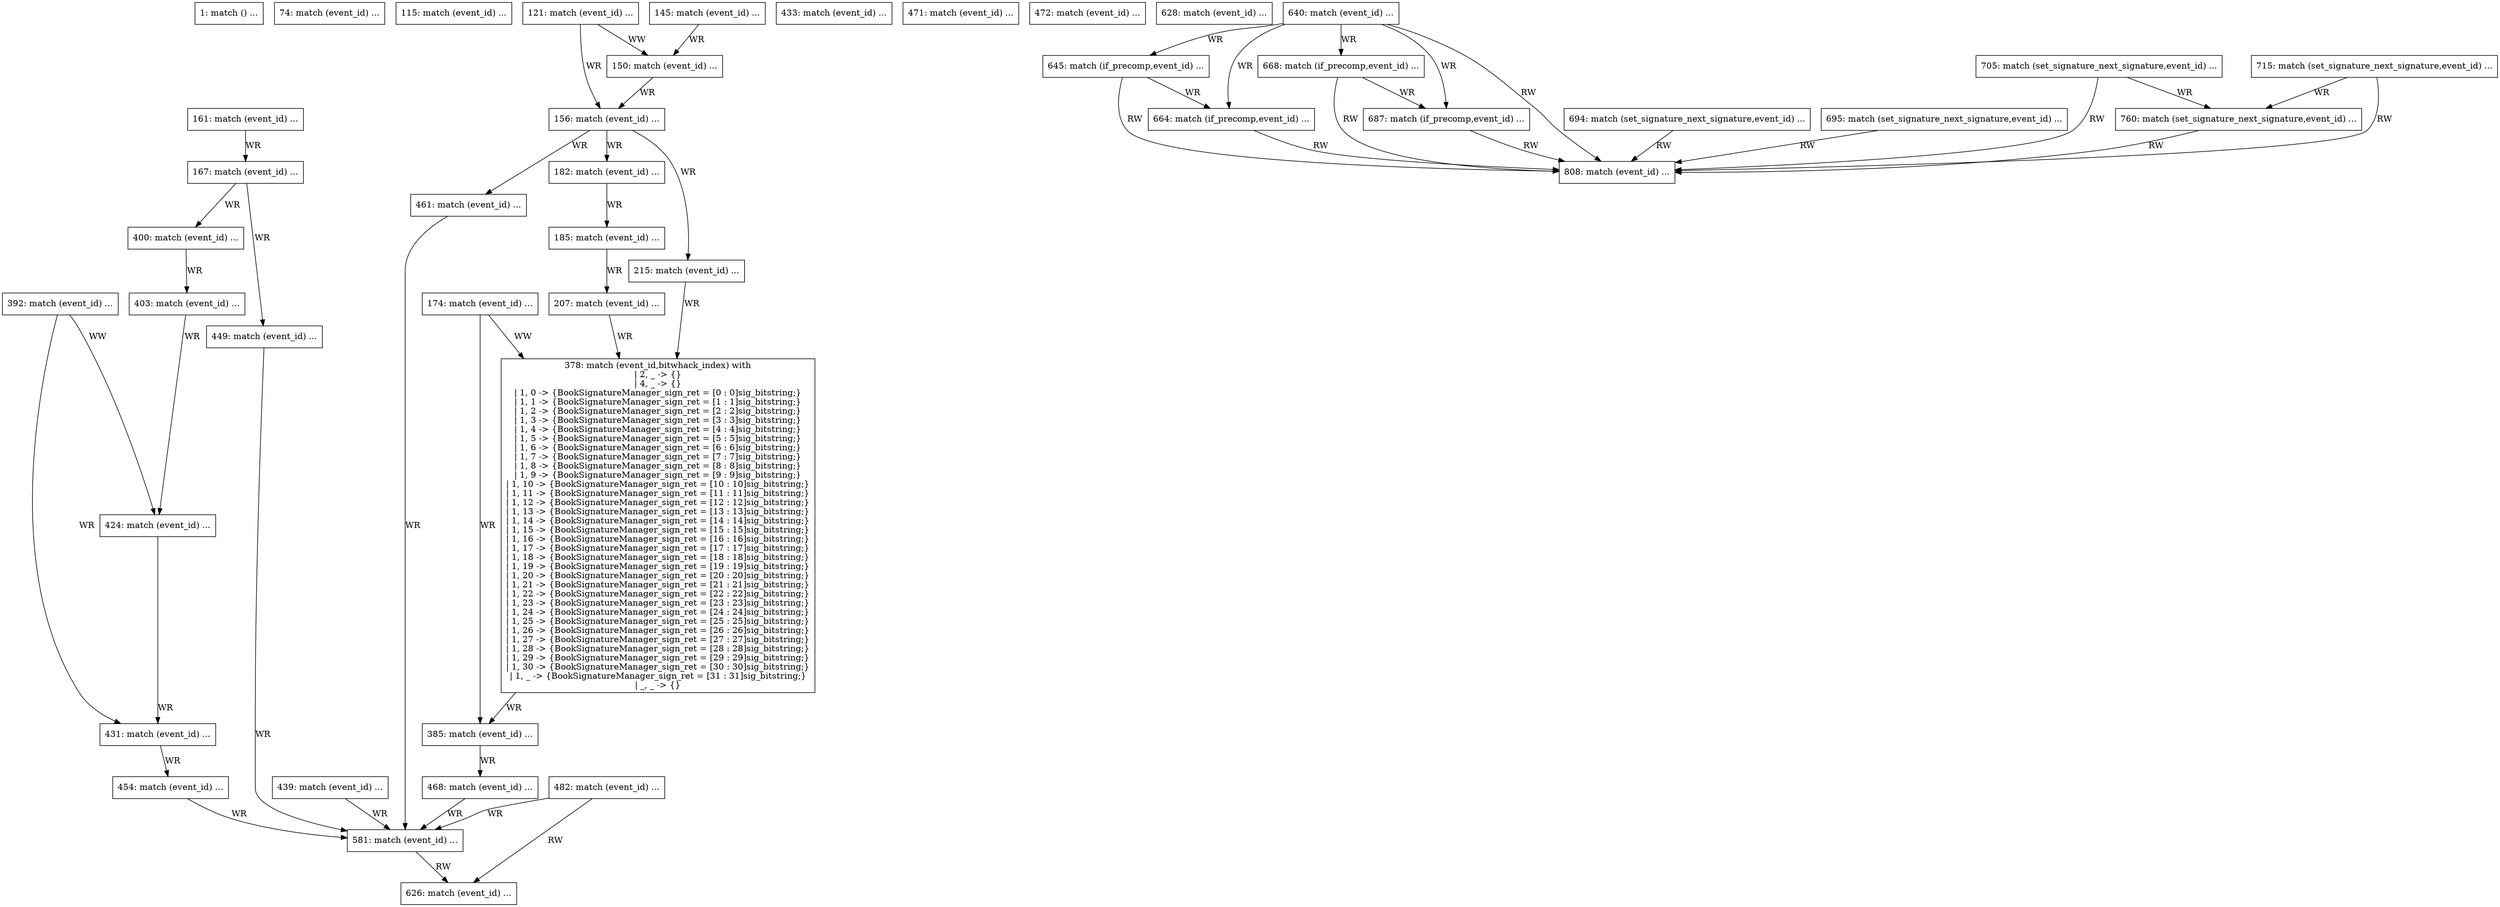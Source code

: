 digraph G {
  "1: match () ...
" [shape=box, ];
  "74: match (event_id) ...
" [shape=box, ];
  "115: match (event_id) ...
" [shape=box, ];
  "121: match (event_id) ...
" [shape=box, ];
  "145: match (event_id) ...
" [shape=box, ];
  "150: match (event_id) ...
" [shape=box, ];
  "156: match (event_id) ...
" [shape=box, ];
  "161: match (event_id) ...
" [shape=box, ];
  "167: match (event_id) ...
" [shape=box, ];
  "174: match (event_id) ...
" [shape=box, ];
  "182: match (event_id) ...
" [shape=box, ];
  "185: match (event_id) ...
" [shape=box, ];
  "207: match (event_id) ...
" [shape=box, ];
  "215: match (event_id) ...
" [shape=box, ];
  "378: match (event_id,bitwhack_index) with
| 2, _ -> {}
| 4, _ -> {}
| 1, 0 -> {BookSignatureManager_sign_ret = [0 : 0]sig_bitstring;}
| 1, 1 -> {BookSignatureManager_sign_ret = [1 : 1]sig_bitstring;}
| 1, 2 -> {BookSignatureManager_sign_ret = [2 : 2]sig_bitstring;}
| 1, 3 -> {BookSignatureManager_sign_ret = [3 : 3]sig_bitstring;}
| 1, 4 -> {BookSignatureManager_sign_ret = [4 : 4]sig_bitstring;}
| 1, 5 -> {BookSignatureManager_sign_ret = [5 : 5]sig_bitstring;}
| 1, 6 -> {BookSignatureManager_sign_ret = [6 : 6]sig_bitstring;}
| 1, 7 -> {BookSignatureManager_sign_ret = [7 : 7]sig_bitstring;}
| 1, 8 -> {BookSignatureManager_sign_ret = [8 : 8]sig_bitstring;}
| 1, 9 -> {BookSignatureManager_sign_ret = [9 : 9]sig_bitstring;}
| 1, 10 -> {BookSignatureManager_sign_ret = [10 : 10]sig_bitstring;}
| 1, 11 -> {BookSignatureManager_sign_ret = [11 : 11]sig_bitstring;}
| 1, 12 -> {BookSignatureManager_sign_ret = [12 : 12]sig_bitstring;}
| 1, 13 -> {BookSignatureManager_sign_ret = [13 : 13]sig_bitstring;}
| 1, 14 -> {BookSignatureManager_sign_ret = [14 : 14]sig_bitstring;}
| 1, 15 -> {BookSignatureManager_sign_ret = [15 : 15]sig_bitstring;}
| 1, 16 -> {BookSignatureManager_sign_ret = [16 : 16]sig_bitstring;}
| 1, 17 -> {BookSignatureManager_sign_ret = [17 : 17]sig_bitstring;}
| 1, 18 -> {BookSignatureManager_sign_ret = [18 : 18]sig_bitstring;}
| 1, 19 -> {BookSignatureManager_sign_ret = [19 : 19]sig_bitstring;}
| 1, 20 -> {BookSignatureManager_sign_ret = [20 : 20]sig_bitstring;}
| 1, 21 -> {BookSignatureManager_sign_ret = [21 : 21]sig_bitstring;}
| 1, 22 -> {BookSignatureManager_sign_ret = [22 : 22]sig_bitstring;}
| 1, 23 -> {BookSignatureManager_sign_ret = [23 : 23]sig_bitstring;}
| 1, 24 -> {BookSignatureManager_sign_ret = [24 : 24]sig_bitstring;}
| 1, 25 -> {BookSignatureManager_sign_ret = [25 : 25]sig_bitstring;}
| 1, 26 -> {BookSignatureManager_sign_ret = [26 : 26]sig_bitstring;}
| 1, 27 -> {BookSignatureManager_sign_ret = [27 : 27]sig_bitstring;}
| 1, 28 -> {BookSignatureManager_sign_ret = [28 : 28]sig_bitstring;}
| 1, 29 -> {BookSignatureManager_sign_ret = [29 : 29]sig_bitstring;}
| 1, 30 -> {BookSignatureManager_sign_ret = [30 : 30]sig_bitstring;}
| 1, _ -> {BookSignatureManager_sign_ret = [31 : 31]sig_bitstring;}
| _, _ -> {}" [
  shape=box, ];
  "385: match (event_id) ...
" [shape=box, ];
  "392: match (event_id) ...
" [shape=box, ];
  "400: match (event_id) ...
" [shape=box, ];
  "403: match (event_id) ...
" [shape=box, ];
  "424: match (event_id) ...
" [shape=box, ];
  "431: match (event_id) ...
" [shape=box, ];
  "433: match (event_id) ...
" [shape=box, ];
  "439: match (event_id) ...
" [shape=box, ];
  "449: match (event_id) ...
" [shape=box, ];
  "454: match (event_id) ...
" [shape=box, ];
  "461: match (event_id) ...
" [shape=box, ];
  "468: match (event_id) ...
" [shape=box, ];
  "471: match (event_id) ...
" [shape=box, ];
  "472: match (event_id) ...
" [shape=box, ];
  "482: match (event_id) ...
" [shape=box, ];
  "581: match (event_id) ...
" [shape=box, ];
  "626: match (event_id) ...
" [shape=box, ];
  "628: match (event_id) ...
" [shape=box, ];
  "640: match (event_id) ...
" [shape=box, ];
  "645: match (if_precomp,event_id) ...
" [shape=box, ];
  "664: match (if_precomp,event_id) ...
" [shape=box, ];
  "668: match (if_precomp,event_id) ...
" [shape=box, ];
  "687: match (if_precomp,event_id) ...
" [shape=box, ];
  "694: match (set_signature_next_signature,event_id) ...
" [shape=box, ];
  "695: match (set_signature_next_signature,event_id) ...
" [shape=box, ];
  "705: match (set_signature_next_signature,event_id) ...
" [shape=box, ];
  "715: match (set_signature_next_signature,event_id) ...
" [shape=box, ];
  "760: match (set_signature_next_signature,event_id) ...
" [shape=box, ];
  "808: match (event_id) ...
" [shape=box, ];
  
  
  "121: match (event_id) ...
" -> "150: match (event_id) ...
" [label="WW", ];
  "121: match (event_id) ...
" -> "156: match (event_id) ...
" [label="WR", ];
  "145: match (event_id) ...
" -> "150: match (event_id) ...
" [label="WR", ];
  "150: match (event_id) ...
" -> "156: match (event_id) ...
" [label="WR", ];
  "156: match (event_id) ...
" -> "182: match (event_id) ...
" [label="WR", ];
  "156: match (event_id) ...
" -> "215: match (event_id) ...
" [label="WR", ];
  "156: match (event_id) ...
" -> "461: match (event_id) ...
" [label="WR", ];
  "161: match (event_id) ...
" -> "167: match (event_id) ...
" [label="WR", ];
  "167: match (event_id) ...
" -> "400: match (event_id) ...
" [label="WR", ];
  "167: match (event_id) ...
" -> "449: match (event_id) ...
" [label="WR", ];
  "174: match (event_id) ...
" -> "378: match (event_id,bitwhack_index) with
| 2, _ -> {}
| 4, _ -> {}
| 1, 0 -> {BookSignatureManager_sign_ret = [0 : 0]sig_bitstring;}
| 1, 1 -> {BookSignatureManager_sign_ret = [1 : 1]sig_bitstring;}
| 1, 2 -> {BookSignatureManager_sign_ret = [2 : 2]sig_bitstring;}
| 1, 3 -> {BookSignatureManager_sign_ret = [3 : 3]sig_bitstring;}
| 1, 4 -> {BookSignatureManager_sign_ret = [4 : 4]sig_bitstring;}
| 1, 5 -> {BookSignatureManager_sign_ret = [5 : 5]sig_bitstring;}
| 1, 6 -> {BookSignatureManager_sign_ret = [6 : 6]sig_bitstring;}
| 1, 7 -> {BookSignatureManager_sign_ret = [7 : 7]sig_bitstring;}
| 1, 8 -> {BookSignatureManager_sign_ret = [8 : 8]sig_bitstring;}
| 1, 9 -> {BookSignatureManager_sign_ret = [9 : 9]sig_bitstring;}
| 1, 10 -> {BookSignatureManager_sign_ret = [10 : 10]sig_bitstring;}
| 1, 11 -> {BookSignatureManager_sign_ret = [11 : 11]sig_bitstring;}
| 1, 12 -> {BookSignatureManager_sign_ret = [12 : 12]sig_bitstring;}
| 1, 13 -> {BookSignatureManager_sign_ret = [13 : 13]sig_bitstring;}
| 1, 14 -> {BookSignatureManager_sign_ret = [14 : 14]sig_bitstring;}
| 1, 15 -> {BookSignatureManager_sign_ret = [15 : 15]sig_bitstring;}
| 1, 16 -> {BookSignatureManager_sign_ret = [16 : 16]sig_bitstring;}
| 1, 17 -> {BookSignatureManager_sign_ret = [17 : 17]sig_bitstring;}
| 1, 18 -> {BookSignatureManager_sign_ret = [18 : 18]sig_bitstring;}
| 1, 19 -> {BookSignatureManager_sign_ret = [19 : 19]sig_bitstring;}
| 1, 20 -> {BookSignatureManager_sign_ret = [20 : 20]sig_bitstring;}
| 1, 21 -> {BookSignatureManager_sign_ret = [21 : 21]sig_bitstring;}
| 1, 22 -> {BookSignatureManager_sign_ret = [22 : 22]sig_bitstring;}
| 1, 23 -> {BookSignatureManager_sign_ret = [23 : 23]sig_bitstring;}
| 1, 24 -> {BookSignatureManager_sign_ret = [24 : 24]sig_bitstring;}
| 1, 25 -> {BookSignatureManager_sign_ret = [25 : 25]sig_bitstring;}
| 1, 26 -> {BookSignatureManager_sign_ret = [26 : 26]sig_bitstring;}
| 1, 27 -> {BookSignatureManager_sign_ret = [27 : 27]sig_bitstring;}
| 1, 28 -> {BookSignatureManager_sign_ret = [28 : 28]sig_bitstring;}
| 1, 29 -> {BookSignatureManager_sign_ret = [29 : 29]sig_bitstring;}
| 1, 30 -> {BookSignatureManager_sign_ret = [30 : 30]sig_bitstring;}
| 1, _ -> {BookSignatureManager_sign_ret = [31 : 31]sig_bitstring;}
| _, _ -> {}" [
  label="WW", ];
  "174: match (event_id) ...
" -> "385: match (event_id) ...
" [label="WR", ];
  "182: match (event_id) ...
" -> "185: match (event_id) ...
" [label="WR", ];
  "185: match (event_id) ...
" -> "207: match (event_id) ...
" [label="WR", ];
  "207: match (event_id) ...
" -> "378: match (event_id,bitwhack_index) with
| 2, _ -> {}
| 4, _ -> {}
| 1, 0 -> {BookSignatureManager_sign_ret = [0 : 0]sig_bitstring;}
| 1, 1 -> {BookSignatureManager_sign_ret = [1 : 1]sig_bitstring;}
| 1, 2 -> {BookSignatureManager_sign_ret = [2 : 2]sig_bitstring;}
| 1, 3 -> {BookSignatureManager_sign_ret = [3 : 3]sig_bitstring;}
| 1, 4 -> {BookSignatureManager_sign_ret = [4 : 4]sig_bitstring;}
| 1, 5 -> {BookSignatureManager_sign_ret = [5 : 5]sig_bitstring;}
| 1, 6 -> {BookSignatureManager_sign_ret = [6 : 6]sig_bitstring;}
| 1, 7 -> {BookSignatureManager_sign_ret = [7 : 7]sig_bitstring;}
| 1, 8 -> {BookSignatureManager_sign_ret = [8 : 8]sig_bitstring;}
| 1, 9 -> {BookSignatureManager_sign_ret = [9 : 9]sig_bitstring;}
| 1, 10 -> {BookSignatureManager_sign_ret = [10 : 10]sig_bitstring;}
| 1, 11 -> {BookSignatureManager_sign_ret = [11 : 11]sig_bitstring;}
| 1, 12 -> {BookSignatureManager_sign_ret = [12 : 12]sig_bitstring;}
| 1, 13 -> {BookSignatureManager_sign_ret = [13 : 13]sig_bitstring;}
| 1, 14 -> {BookSignatureManager_sign_ret = [14 : 14]sig_bitstring;}
| 1, 15 -> {BookSignatureManager_sign_ret = [15 : 15]sig_bitstring;}
| 1, 16 -> {BookSignatureManager_sign_ret = [16 : 16]sig_bitstring;}
| 1, 17 -> {BookSignatureManager_sign_ret = [17 : 17]sig_bitstring;}
| 1, 18 -> {BookSignatureManager_sign_ret = [18 : 18]sig_bitstring;}
| 1, 19 -> {BookSignatureManager_sign_ret = [19 : 19]sig_bitstring;}
| 1, 20 -> {BookSignatureManager_sign_ret = [20 : 20]sig_bitstring;}
| 1, 21 -> {BookSignatureManager_sign_ret = [21 : 21]sig_bitstring;}
| 1, 22 -> {BookSignatureManager_sign_ret = [22 : 22]sig_bitstring;}
| 1, 23 -> {BookSignatureManager_sign_ret = [23 : 23]sig_bitstring;}
| 1, 24 -> {BookSignatureManager_sign_ret = [24 : 24]sig_bitstring;}
| 1, 25 -> {BookSignatureManager_sign_ret = [25 : 25]sig_bitstring;}
| 1, 26 -> {BookSignatureManager_sign_ret = [26 : 26]sig_bitstring;}
| 1, 27 -> {BookSignatureManager_sign_ret = [27 : 27]sig_bitstring;}
| 1, 28 -> {BookSignatureManager_sign_ret = [28 : 28]sig_bitstring;}
| 1, 29 -> {BookSignatureManager_sign_ret = [29 : 29]sig_bitstring;}
| 1, 30 -> {BookSignatureManager_sign_ret = [30 : 30]sig_bitstring;}
| 1, _ -> {BookSignatureManager_sign_ret = [31 : 31]sig_bitstring;}
| _, _ -> {}" [
  label="WR", ];
  "215: match (event_id) ...
" -> "378: match (event_id,bitwhack_index) with
| 2, _ -> {}
| 4, _ -> {}
| 1, 0 -> {BookSignatureManager_sign_ret = [0 : 0]sig_bitstring;}
| 1, 1 -> {BookSignatureManager_sign_ret = [1 : 1]sig_bitstring;}
| 1, 2 -> {BookSignatureManager_sign_ret = [2 : 2]sig_bitstring;}
| 1, 3 -> {BookSignatureManager_sign_ret = [3 : 3]sig_bitstring;}
| 1, 4 -> {BookSignatureManager_sign_ret = [4 : 4]sig_bitstring;}
| 1, 5 -> {BookSignatureManager_sign_ret = [5 : 5]sig_bitstring;}
| 1, 6 -> {BookSignatureManager_sign_ret = [6 : 6]sig_bitstring;}
| 1, 7 -> {BookSignatureManager_sign_ret = [7 : 7]sig_bitstring;}
| 1, 8 -> {BookSignatureManager_sign_ret = [8 : 8]sig_bitstring;}
| 1, 9 -> {BookSignatureManager_sign_ret = [9 : 9]sig_bitstring;}
| 1, 10 -> {BookSignatureManager_sign_ret = [10 : 10]sig_bitstring;}
| 1, 11 -> {BookSignatureManager_sign_ret = [11 : 11]sig_bitstring;}
| 1, 12 -> {BookSignatureManager_sign_ret = [12 : 12]sig_bitstring;}
| 1, 13 -> {BookSignatureManager_sign_ret = [13 : 13]sig_bitstring;}
| 1, 14 -> {BookSignatureManager_sign_ret = [14 : 14]sig_bitstring;}
| 1, 15 -> {BookSignatureManager_sign_ret = [15 : 15]sig_bitstring;}
| 1, 16 -> {BookSignatureManager_sign_ret = [16 : 16]sig_bitstring;}
| 1, 17 -> {BookSignatureManager_sign_ret = [17 : 17]sig_bitstring;}
| 1, 18 -> {BookSignatureManager_sign_ret = [18 : 18]sig_bitstring;}
| 1, 19 -> {BookSignatureManager_sign_ret = [19 : 19]sig_bitstring;}
| 1, 20 -> {BookSignatureManager_sign_ret = [20 : 20]sig_bitstring;}
| 1, 21 -> {BookSignatureManager_sign_ret = [21 : 21]sig_bitstring;}
| 1, 22 -> {BookSignatureManager_sign_ret = [22 : 22]sig_bitstring;}
| 1, 23 -> {BookSignatureManager_sign_ret = [23 : 23]sig_bitstring;}
| 1, 24 -> {BookSignatureManager_sign_ret = [24 : 24]sig_bitstring;}
| 1, 25 -> {BookSignatureManager_sign_ret = [25 : 25]sig_bitstring;}
| 1, 26 -> {BookSignatureManager_sign_ret = [26 : 26]sig_bitstring;}
| 1, 27 -> {BookSignatureManager_sign_ret = [27 : 27]sig_bitstring;}
| 1, 28 -> {BookSignatureManager_sign_ret = [28 : 28]sig_bitstring;}
| 1, 29 -> {BookSignatureManager_sign_ret = [29 : 29]sig_bitstring;}
| 1, 30 -> {BookSignatureManager_sign_ret = [30 : 30]sig_bitstring;}
| 1, _ -> {BookSignatureManager_sign_ret = [31 : 31]sig_bitstring;}
| _, _ -> {}" [
  label="WR", ];
  "378: match (event_id,bitwhack_index) with
| 2, _ -> {}
| 4, _ -> {}
| 1, 0 -> {BookSignatureManager_sign_ret = [0 : 0]sig_bitstring;}
| 1, 1 -> {BookSignatureManager_sign_ret = [1 : 1]sig_bitstring;}
| 1, 2 -> {BookSignatureManager_sign_ret = [2 : 2]sig_bitstring;}
| 1, 3 -> {BookSignatureManager_sign_ret = [3 : 3]sig_bitstring;}
| 1, 4 -> {BookSignatureManager_sign_ret = [4 : 4]sig_bitstring;}
| 1, 5 -> {BookSignatureManager_sign_ret = [5 : 5]sig_bitstring;}
| 1, 6 -> {BookSignatureManager_sign_ret = [6 : 6]sig_bitstring;}
| 1, 7 -> {BookSignatureManager_sign_ret = [7 : 7]sig_bitstring;}
| 1, 8 -> {BookSignatureManager_sign_ret = [8 : 8]sig_bitstring;}
| 1, 9 -> {BookSignatureManager_sign_ret = [9 : 9]sig_bitstring;}
| 1, 10 -> {BookSignatureManager_sign_ret = [10 : 10]sig_bitstring;}
| 1, 11 -> {BookSignatureManager_sign_ret = [11 : 11]sig_bitstring;}
| 1, 12 -> {BookSignatureManager_sign_ret = [12 : 12]sig_bitstring;}
| 1, 13 -> {BookSignatureManager_sign_ret = [13 : 13]sig_bitstring;}
| 1, 14 -> {BookSignatureManager_sign_ret = [14 : 14]sig_bitstring;}
| 1, 15 -> {BookSignatureManager_sign_ret = [15 : 15]sig_bitstring;}
| 1, 16 -> {BookSignatureManager_sign_ret = [16 : 16]sig_bitstring;}
| 1, 17 -> {BookSignatureManager_sign_ret = [17 : 17]sig_bitstring;}
| 1, 18 -> {BookSignatureManager_sign_ret = [18 : 18]sig_bitstring;}
| 1, 19 -> {BookSignatureManager_sign_ret = [19 : 19]sig_bitstring;}
| 1, 20 -> {BookSignatureManager_sign_ret = [20 : 20]sig_bitstring;}
| 1, 21 -> {BookSignatureManager_sign_ret = [21 : 21]sig_bitstring;}
| 1, 22 -> {BookSignatureManager_sign_ret = [22 : 22]sig_bitstring;}
| 1, 23 -> {BookSignatureManager_sign_ret = [23 : 23]sig_bitstring;}
| 1, 24 -> {BookSignatureManager_sign_ret = [24 : 24]sig_bitstring;}
| 1, 25 -> {BookSignatureManager_sign_ret = [25 : 25]sig_bitstring;}
| 1, 26 -> {BookSignatureManager_sign_ret = [26 : 26]sig_bitstring;}
| 1, 27 -> {BookSignatureManager_sign_ret = [27 : 27]sig_bitstring;}
| 1, 28 -> {BookSignatureManager_sign_ret = [28 : 28]sig_bitstring;}
| 1, 29 -> {BookSignatureManager_sign_ret = [29 : 29]sig_bitstring;}
| 1, 30 -> {BookSignatureManager_sign_ret = [30 : 30]sig_bitstring;}
| 1, _ -> {BookSignatureManager_sign_ret = [31 : 31]sig_bitstring;}
| _, _ -> {}" -> "385: match (event_id) ...
" [
  label="WR", ];
  "385: match (event_id) ...
" -> "468: match (event_id) ...
" [label="WR", ];
  "392: match (event_id) ...
" -> "424: match (event_id) ...
" [label="WW", ];
  "392: match (event_id) ...
" -> "431: match (event_id) ...
" [label="WR", ];
  "400: match (event_id) ...
" -> "403: match (event_id) ...
" [label="WR", ];
  "403: match (event_id) ...
" -> "424: match (event_id) ...
" [label="WR", ];
  "424: match (event_id) ...
" -> "431: match (event_id) ...
" [label="WR", ];
  "431: match (event_id) ...
" -> "454: match (event_id) ...
" [label="WR", ];
  "439: match (event_id) ...
" -> "581: match (event_id) ...
" [label="WR", ];
  "449: match (event_id) ...
" -> "581: match (event_id) ...
" [label="WR", ];
  "454: match (event_id) ...
" -> "581: match (event_id) ...
" [label="WR", ];
  "461: match (event_id) ...
" -> "581: match (event_id) ...
" [label="WR", ];
  "468: match (event_id) ...
" -> "581: match (event_id) ...
" [label="WR", ];
  "482: match (event_id) ...
" -> "581: match (event_id) ...
" [label="WR", ];
  "482: match (event_id) ...
" -> "626: match (event_id) ...
" [label="RW", ];
  "581: match (event_id) ...
" -> "626: match (event_id) ...
" [label="RW", ];
  "640: match (event_id) ...
" -> "645: match (if_precomp,event_id) ...
" [
  label="WR", ];
  "640: match (event_id) ...
" -> "664: match (if_precomp,event_id) ...
" [
  label="WR", ];
  "640: match (event_id) ...
" -> "668: match (if_precomp,event_id) ...
" [
  label="WR", ];
  "640: match (event_id) ...
" -> "687: match (if_precomp,event_id) ...
" [
  label="WR", ];
  "640: match (event_id) ...
" -> "808: match (event_id) ...
" [label="RW", ];
  "645: match (if_precomp,event_id) ...
" -> "664: match (if_precomp,event_id) ...
" [
  label="WR", ];
  "645: match (if_precomp,event_id) ...
" -> "808: match (event_id) ...
" [
  label="RW", ];
  "664: match (if_precomp,event_id) ...
" -> "808: match (event_id) ...
" [
  label="RW", ];
  "668: match (if_precomp,event_id) ...
" -> "687: match (if_precomp,event_id) ...
" [
  label="WR", ];
  "668: match (if_precomp,event_id) ...
" -> "808: match (event_id) ...
" [
  label="RW", ];
  "687: match (if_precomp,event_id) ...
" -> "808: match (event_id) ...
" [
  label="RW", ];
  "694: match (set_signature_next_signature,event_id) ...
" -> "808: match (event_id) ...
" [
  label="RW", ];
  "695: match (set_signature_next_signature,event_id) ...
" -> "808: match (event_id) ...
" [
  label="RW", ];
  "705: match (set_signature_next_signature,event_id) ...
" -> "760: match (set_signature_next_signature,event_id) ...
" [
  label="WR", ];
  "705: match (set_signature_next_signature,event_id) ...
" -> "808: match (event_id) ...
" [
  label="RW", ];
  "715: match (set_signature_next_signature,event_id) ...
" -> "760: match (set_signature_next_signature,event_id) ...
" [
  label="WR", ];
  "715: match (set_signature_next_signature,event_id) ...
" -> "808: match (event_id) ...
" [
  label="RW", ];
  "760: match (set_signature_next_signature,event_id) ...
" -> "808: match (event_id) ...
" [
  label="RW", ];
  
  }